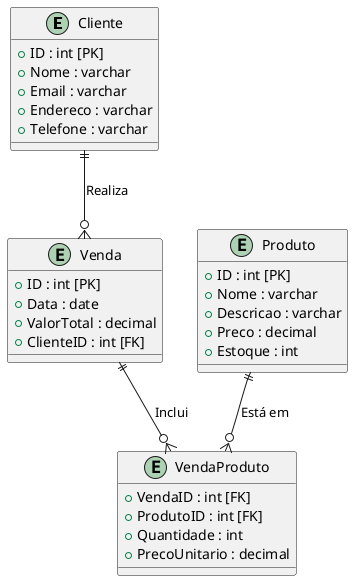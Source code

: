 @startuml
entity "Cliente" {
    + ID : int [PK]
    + Nome : varchar
    + Email : varchar
    + Endereco : varchar
    + Telefone : varchar
}

entity "Produto" {
    + ID : int [PK]
    + Nome : varchar
    + Descricao : varchar
    + Preco : decimal
    + Estoque : int
}

entity "Venda" {
    + ID : int [PK]
    + Data : date
    + ValorTotal : decimal
    + ClienteID : int [FK]
}

entity "VendaProduto" {
    + VendaID : int [FK]
    + ProdutoID : int [FK]
    + Quantidade : int
    + PrecoUnitario : decimal
}

' Relacionamentos
Cliente ||--o{ Venda : "Realiza"
Venda ||--o{ VendaProduto : "Inclui"
Produto ||--o{ VendaProduto : "Está em"

@enduml
